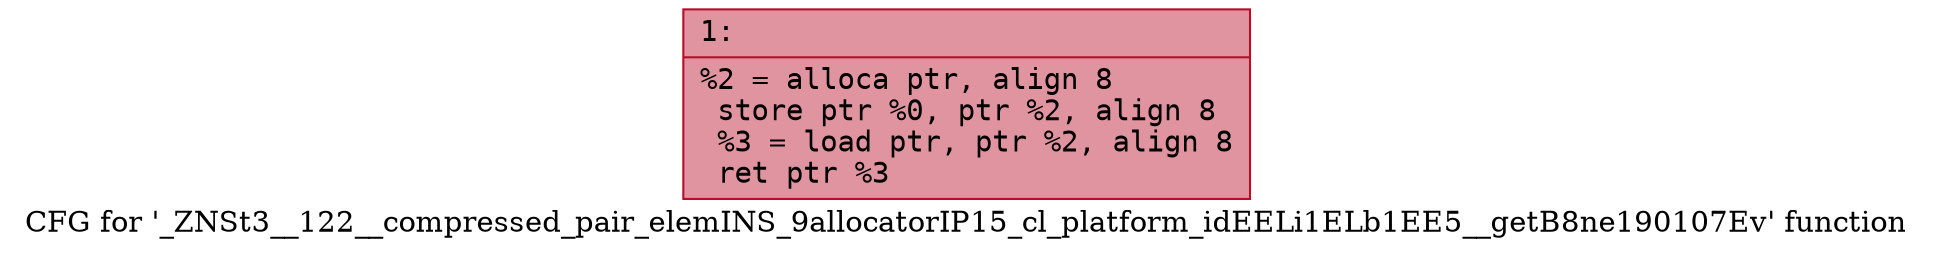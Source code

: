 digraph "CFG for '_ZNSt3__122__compressed_pair_elemINS_9allocatorIP15_cl_platform_idEELi1ELb1EE5__getB8ne190107Ev' function" {
	label="CFG for '_ZNSt3__122__compressed_pair_elemINS_9allocatorIP15_cl_platform_idEELi1ELb1EE5__getB8ne190107Ev' function";

	Node0x600000634cd0 [shape=record,color="#b70d28ff", style=filled, fillcolor="#b70d2870" fontname="Courier",label="{1:\l|  %2 = alloca ptr, align 8\l  store ptr %0, ptr %2, align 8\l  %3 = load ptr, ptr %2, align 8\l  ret ptr %3\l}"];
}
